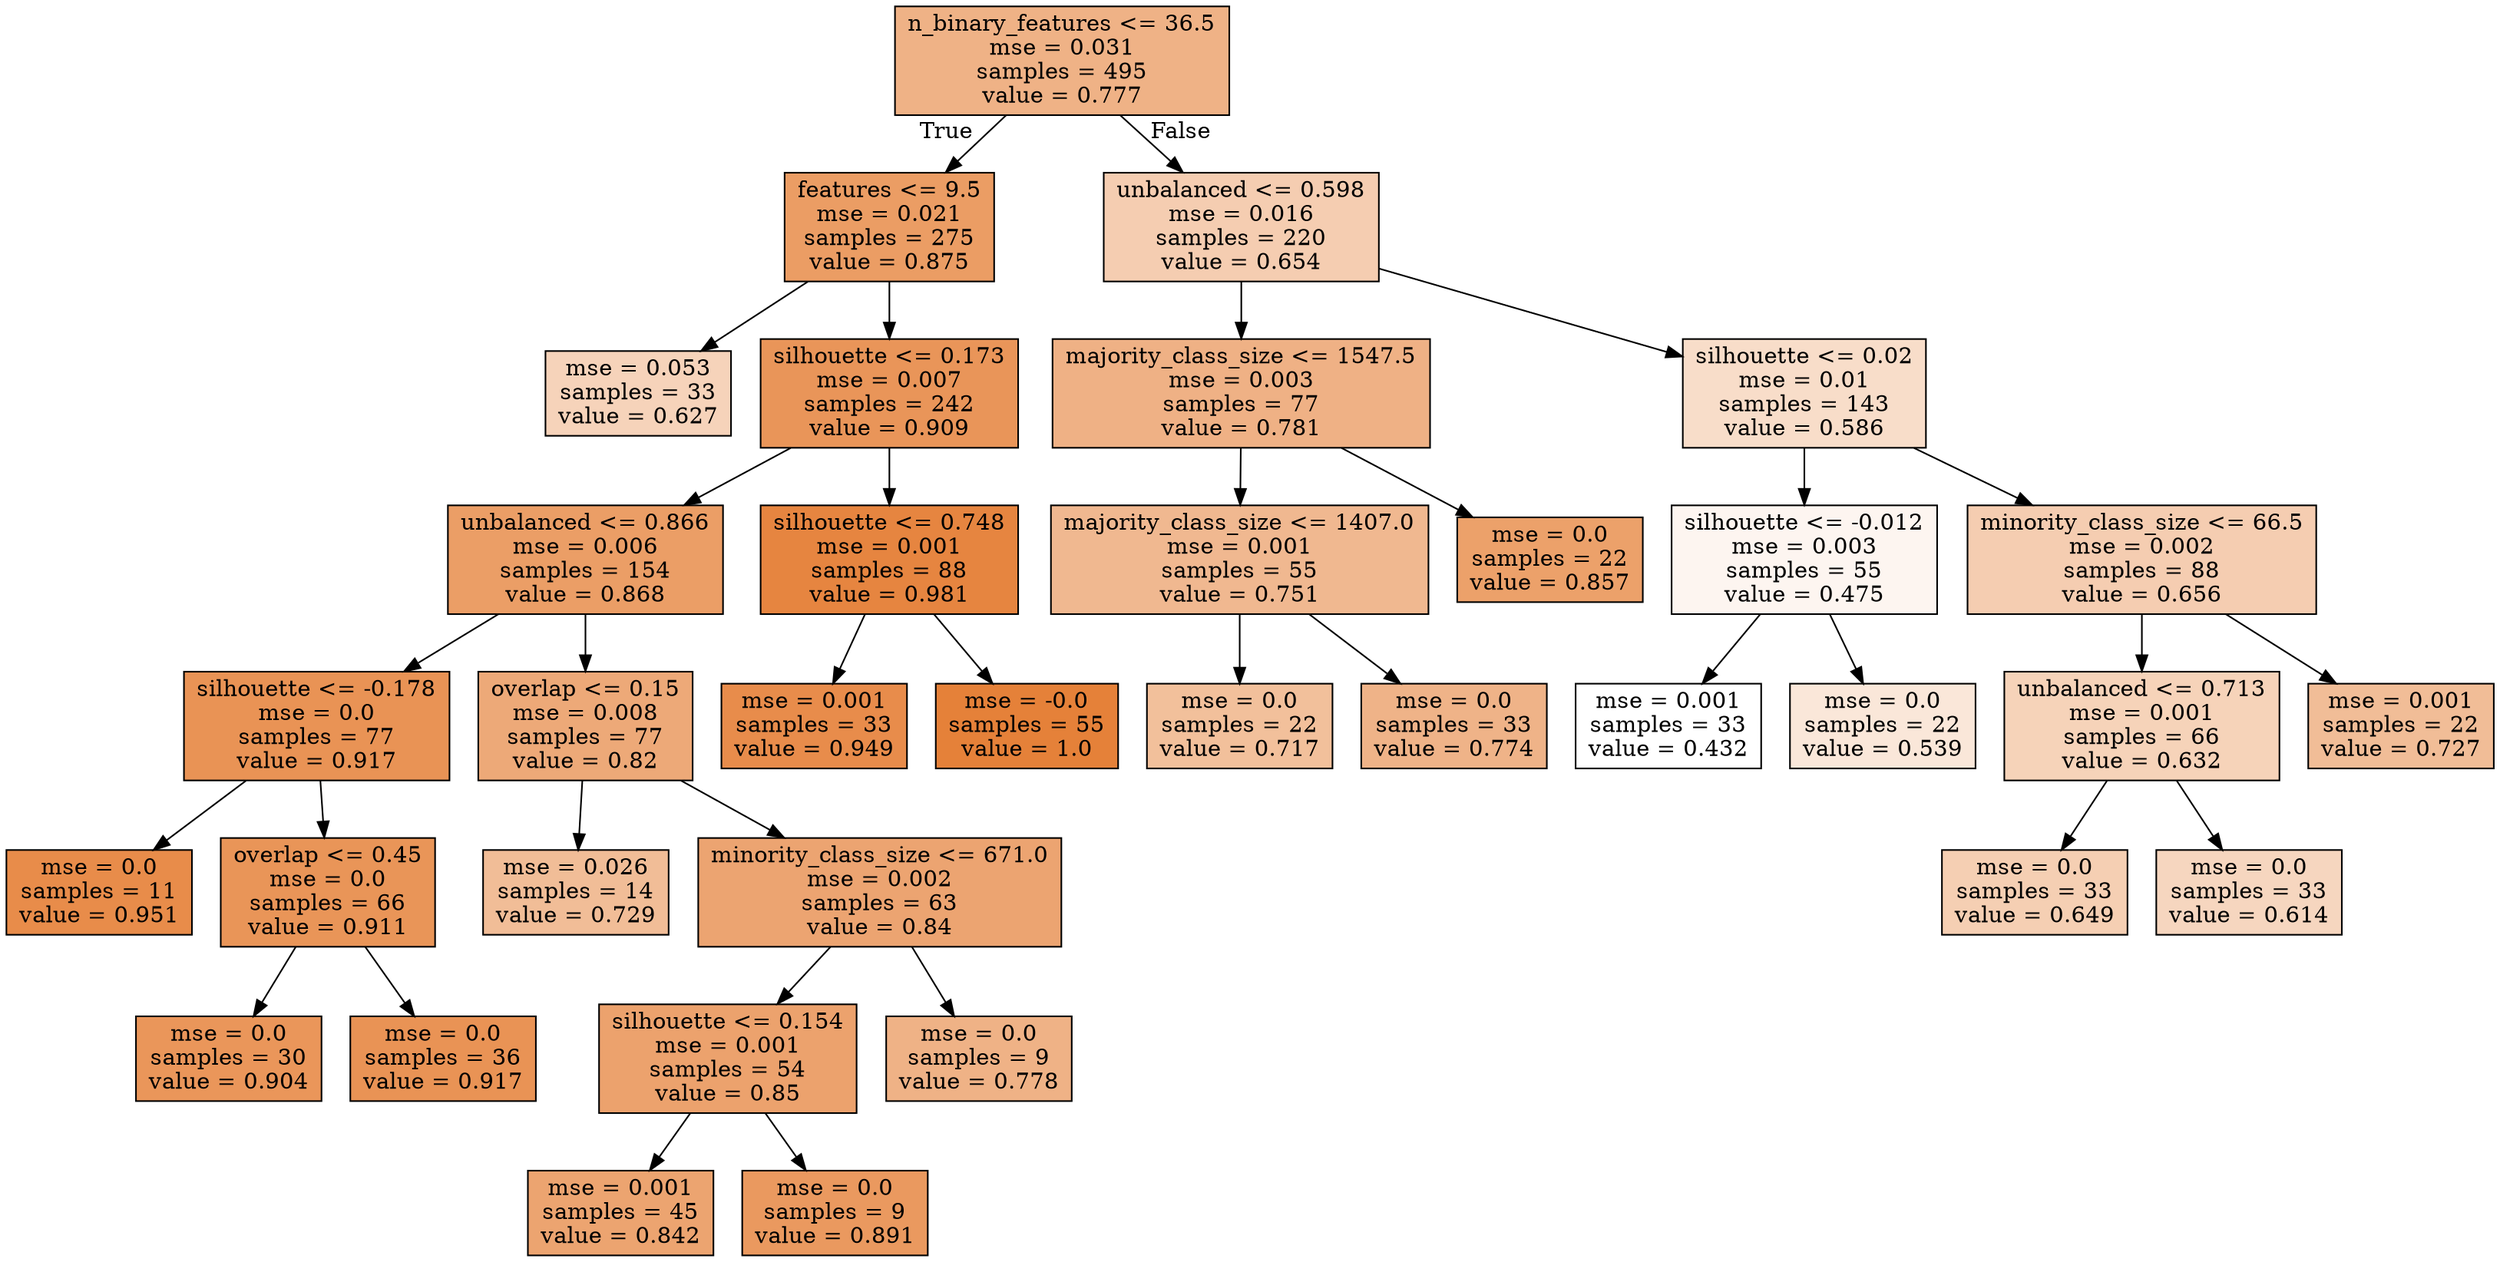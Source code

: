 digraph Tree {
node [shape=box, style="filled", color="black"] ;
0 [label="n_binary_features <= 36.5\nmse = 0.031\nsamples = 495\nvalue = 0.777", fillcolor="#e581399b"] ;
1 [label="features <= 9.5\nmse = 0.021\nsamples = 275\nvalue = 0.875", fillcolor="#e58139c7"] ;
0 -> 1 [labeldistance=2.5, labelangle=45, headlabel="True"] ;
2 [label="mse = 0.053\nsamples = 33\nvalue = 0.627", fillcolor="#e5813958"] ;
1 -> 2 ;
3 [label="silhouette <= 0.173\nmse = 0.007\nsamples = 242\nvalue = 0.909", fillcolor="#e58139d6"] ;
1 -> 3 ;
4 [label="unbalanced <= 0.866\nmse = 0.006\nsamples = 154\nvalue = 0.868", fillcolor="#e58139c4"] ;
3 -> 4 ;
5 [label="silhouette <= -0.178\nmse = 0.0\nsamples = 77\nvalue = 0.917", fillcolor="#e58139da"] ;
4 -> 5 ;
6 [label="mse = 0.0\nsamples = 11\nvalue = 0.951", fillcolor="#e58139e9"] ;
5 -> 6 ;
7 [label="overlap <= 0.45\nmse = 0.0\nsamples = 66\nvalue = 0.911", fillcolor="#e58139d7"] ;
5 -> 7 ;
8 [label="mse = 0.0\nsamples = 30\nvalue = 0.904", fillcolor="#e58139d4"] ;
7 -> 8 ;
9 [label="mse = 0.0\nsamples = 36\nvalue = 0.917", fillcolor="#e58139da"] ;
7 -> 9 ;
10 [label="overlap <= 0.15\nmse = 0.008\nsamples = 77\nvalue = 0.82", fillcolor="#e58139ae"] ;
4 -> 10 ;
11 [label="mse = 0.026\nsamples = 14\nvalue = 0.729", fillcolor="#e5813985"] ;
10 -> 11 ;
12 [label="minority_class_size <= 671.0\nmse = 0.002\nsamples = 63\nvalue = 0.84", fillcolor="#e58139b7"] ;
10 -> 12 ;
13 [label="silhouette <= 0.154\nmse = 0.001\nsamples = 54\nvalue = 0.85", fillcolor="#e58139bc"] ;
12 -> 13 ;
14 [label="mse = 0.001\nsamples = 45\nvalue = 0.842", fillcolor="#e58139b8"] ;
13 -> 14 ;
15 [label="mse = 0.0\nsamples = 9\nvalue = 0.891", fillcolor="#e58139ce"] ;
13 -> 15 ;
16 [label="mse = 0.0\nsamples = 9\nvalue = 0.778", fillcolor="#e581399b"] ;
12 -> 16 ;
17 [label="silhouette <= 0.748\nmse = 0.001\nsamples = 88\nvalue = 0.981", fillcolor="#e58139f6"] ;
3 -> 17 ;
18 [label="mse = 0.001\nsamples = 33\nvalue = 0.949", fillcolor="#e58139e8"] ;
17 -> 18 ;
19 [label="mse = -0.0\nsamples = 55\nvalue = 1.0", fillcolor="#e58139ff"] ;
17 -> 19 ;
20 [label="unbalanced <= 0.598\nmse = 0.016\nsamples = 220\nvalue = 0.654", fillcolor="#e5813964"] ;
0 -> 20 [labeldistance=2.5, labelangle=-45, headlabel="False"] ;
21 [label="majority_class_size <= 1547.5\nmse = 0.003\nsamples = 77\nvalue = 0.781", fillcolor="#e581399d"] ;
20 -> 21 ;
22 [label="majority_class_size <= 1407.0\nmse = 0.001\nsamples = 55\nvalue = 0.751", fillcolor="#e581398f"] ;
21 -> 22 ;
23 [label="mse = 0.0\nsamples = 22\nvalue = 0.717", fillcolor="#e5813980"] ;
22 -> 23 ;
24 [label="mse = 0.0\nsamples = 33\nvalue = 0.774", fillcolor="#e5813999"] ;
22 -> 24 ;
25 [label="mse = 0.0\nsamples = 22\nvalue = 0.857", fillcolor="#e58139bf"] ;
21 -> 25 ;
26 [label="silhouette <= 0.02\nmse = 0.01\nsamples = 143\nvalue = 0.586", fillcolor="#e5813945"] ;
20 -> 26 ;
27 [label="silhouette <= -0.012\nmse = 0.003\nsamples = 55\nvalue = 0.475", fillcolor="#e5813913"] ;
26 -> 27 ;
28 [label="mse = 0.001\nsamples = 33\nvalue = 0.432", fillcolor="#e5813900"] ;
27 -> 28 ;
29 [label="mse = 0.0\nsamples = 22\nvalue = 0.539", fillcolor="#e5813930"] ;
27 -> 29 ;
30 [label="minority_class_size <= 66.5\nmse = 0.002\nsamples = 88\nvalue = 0.656", fillcolor="#e5813964"] ;
26 -> 30 ;
31 [label="unbalanced <= 0.713\nmse = 0.001\nsamples = 66\nvalue = 0.632", fillcolor="#e5813959"] ;
30 -> 31 ;
32 [label="mse = 0.0\nsamples = 33\nvalue = 0.649", fillcolor="#e5813961"] ;
31 -> 32 ;
33 [label="mse = 0.0\nsamples = 33\nvalue = 0.614", fillcolor="#e5813952"] ;
31 -> 33 ;
34 [label="mse = 0.001\nsamples = 22\nvalue = 0.727", fillcolor="#e5813985"] ;
30 -> 34 ;
}